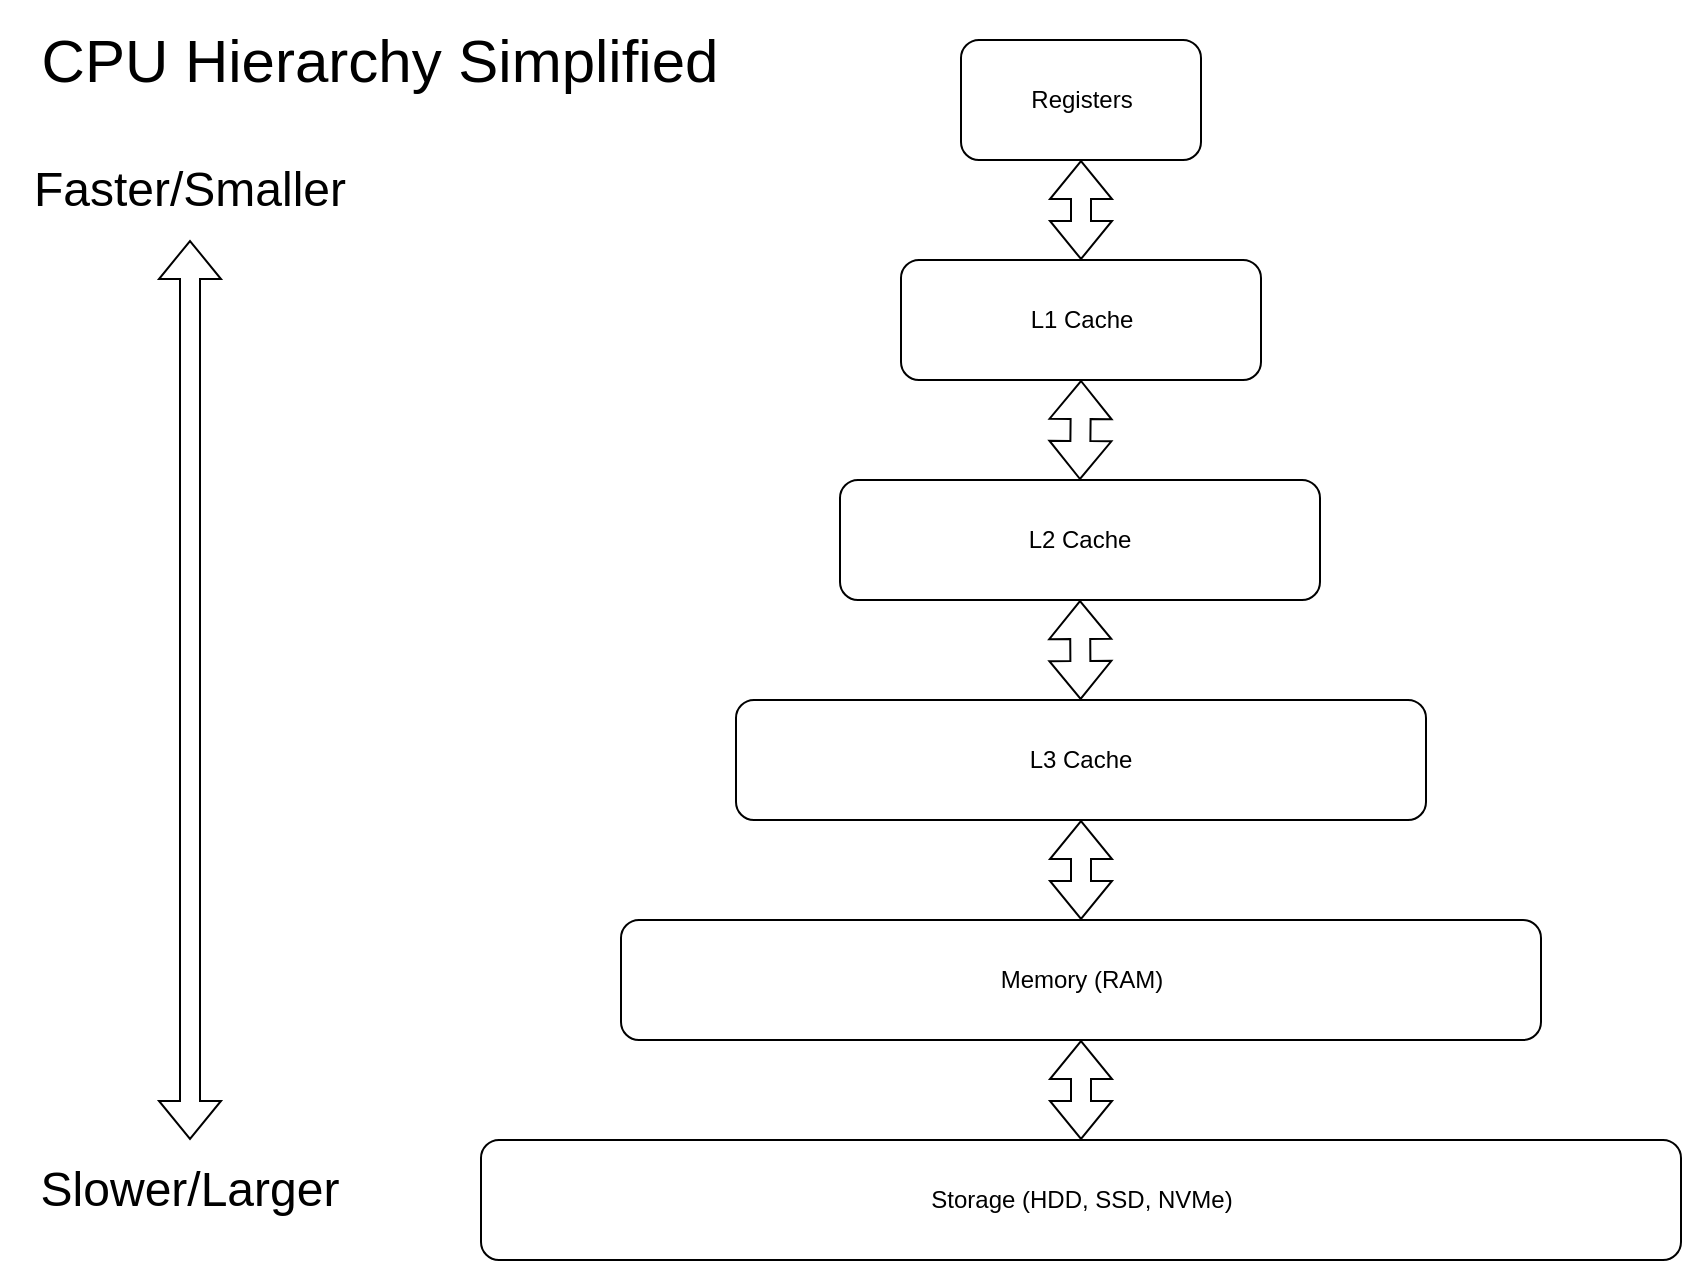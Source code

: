 <mxfile version="21.6.2">
  <diagram name="Page-1" id="jT81VOFueob0oWWeU9Mt">
    <mxGraphModel dx="792" dy="1151" grid="1" gridSize="10" guides="1" tooltips="1" connect="1" arrows="1" fold="1" page="1" pageScale="1" pageWidth="1100" pageHeight="850" math="0" shadow="0">
      <root>
        <mxCell id="0" />
        <mxCell id="1" parent="0" />
        <mxCell id="Kx07bvd-4rYV5RhQG2fd-19" value="Registers" style="rounded=1;whiteSpace=wrap;html=1;" parent="1" vertex="1">
          <mxGeometry x="490.5" y="30" width="120" height="60" as="geometry" />
        </mxCell>
        <mxCell id="Kx07bvd-4rYV5RhQG2fd-20" value="&lt;div&gt;L1 Cache&lt;/div&gt;" style="rounded=1;whiteSpace=wrap;html=1;" parent="1" vertex="1">
          <mxGeometry x="460.5" y="140" width="180" height="60" as="geometry" />
        </mxCell>
        <mxCell id="Kx07bvd-4rYV5RhQG2fd-21" value="L2 Cache" style="rounded=1;whiteSpace=wrap;html=1;" parent="1" vertex="1">
          <mxGeometry x="430" y="250" width="240" height="60" as="geometry" />
        </mxCell>
        <mxCell id="Kx07bvd-4rYV5RhQG2fd-22" value="L3 Cache" style="rounded=1;whiteSpace=wrap;html=1;" parent="1" vertex="1">
          <mxGeometry x="378" y="360" width="345" height="60" as="geometry" />
        </mxCell>
        <mxCell id="Kx07bvd-4rYV5RhQG2fd-23" value="Memory (RAM)" style="rounded=1;whiteSpace=wrap;html=1;" parent="1" vertex="1">
          <mxGeometry x="320.5" y="470" width="460" height="60" as="geometry" />
        </mxCell>
        <mxCell id="Kx07bvd-4rYV5RhQG2fd-24" value="Storage (HDD, SSD, NVMe)" style="rounded=1;whiteSpace=wrap;html=1;" parent="1" vertex="1">
          <mxGeometry x="250.5" y="580" width="600" height="60" as="geometry" />
        </mxCell>
        <mxCell id="Kx07bvd-4rYV5RhQG2fd-25" value="&lt;font style=&quot;font-size: 24px;&quot;&gt;Faster/Smaller&lt;/font&gt;" style="text;html=1;strokeColor=none;fillColor=none;align=center;verticalAlign=middle;whiteSpace=wrap;rounded=0;" parent="1" vertex="1">
          <mxGeometry x="10" y="80" width="190" height="50" as="geometry" />
        </mxCell>
        <mxCell id="Kx07bvd-4rYV5RhQG2fd-26" value="&lt;font style=&quot;font-size: 24px;&quot;&gt;Slower/Larger&lt;/font&gt;" style="text;html=1;strokeColor=none;fillColor=none;align=center;verticalAlign=middle;whiteSpace=wrap;rounded=0;" parent="1" vertex="1">
          <mxGeometry x="10" y="580" width="190" height="50" as="geometry" />
        </mxCell>
        <mxCell id="diblLVswrhK0cE1U2o6_-1" value="" style="shape=flexArrow;endArrow=classic;startArrow=classic;html=1;rounded=0;entryX=0.5;entryY=1;entryDx=0;entryDy=0;exitX=0.5;exitY=0;exitDx=0;exitDy=0;" edge="1" parent="1" source="Kx07bvd-4rYV5RhQG2fd-20" target="Kx07bvd-4rYV5RhQG2fd-19">
          <mxGeometry width="100" height="100" relative="1" as="geometry">
            <mxPoint x="510" y="170" as="sourcePoint" />
            <mxPoint x="610" y="70" as="targetPoint" />
          </mxGeometry>
        </mxCell>
        <mxCell id="diblLVswrhK0cE1U2o6_-2" value="" style="shape=flexArrow;endArrow=classic;startArrow=classic;html=1;rounded=0;entryX=0.5;entryY=1;entryDx=0;entryDy=0;exitX=0.5;exitY=0;exitDx=0;exitDy=0;" edge="1" parent="1" source="Kx07bvd-4rYV5RhQG2fd-21" target="Kx07bvd-4rYV5RhQG2fd-20">
          <mxGeometry width="100" height="100" relative="1" as="geometry">
            <mxPoint x="530" y="300" as="sourcePoint" />
            <mxPoint x="630" y="200" as="targetPoint" />
          </mxGeometry>
        </mxCell>
        <mxCell id="diblLVswrhK0cE1U2o6_-3" value="" style="shape=flexArrow;endArrow=classic;startArrow=classic;html=1;rounded=0;entryX=0.5;entryY=1;entryDx=0;entryDy=0;" edge="1" parent="1" source="Kx07bvd-4rYV5RhQG2fd-22" target="Kx07bvd-4rYV5RhQG2fd-21">
          <mxGeometry width="100" height="100" relative="1" as="geometry">
            <mxPoint x="530" y="410" as="sourcePoint" />
            <mxPoint x="630" y="310" as="targetPoint" />
          </mxGeometry>
        </mxCell>
        <mxCell id="diblLVswrhK0cE1U2o6_-4" value="" style="shape=flexArrow;endArrow=classic;startArrow=classic;html=1;rounded=0;entryX=0.5;entryY=1;entryDx=0;entryDy=0;exitX=0.5;exitY=0;exitDx=0;exitDy=0;" edge="1" parent="1" source="Kx07bvd-4rYV5RhQG2fd-23" target="Kx07bvd-4rYV5RhQG2fd-22">
          <mxGeometry width="100" height="100" relative="1" as="geometry">
            <mxPoint x="560" y="370" as="sourcePoint" />
            <mxPoint x="560" y="320" as="targetPoint" />
          </mxGeometry>
        </mxCell>
        <mxCell id="diblLVswrhK0cE1U2o6_-5" value="" style="shape=flexArrow;endArrow=classic;startArrow=classic;html=1;rounded=0;entryX=0.5;entryY=1;entryDx=0;entryDy=0;" edge="1" parent="1" source="Kx07bvd-4rYV5RhQG2fd-24" target="Kx07bvd-4rYV5RhQG2fd-23">
          <mxGeometry width="100" height="100" relative="1" as="geometry">
            <mxPoint x="561" y="480" as="sourcePoint" />
            <mxPoint x="561" y="430" as="targetPoint" />
          </mxGeometry>
        </mxCell>
        <mxCell id="diblLVswrhK0cE1U2o6_-6" value="" style="shape=flexArrow;endArrow=classic;startArrow=classic;html=1;rounded=0;entryX=0.5;entryY=1;entryDx=0;entryDy=0;" edge="1" parent="1" source="Kx07bvd-4rYV5RhQG2fd-26" target="Kx07bvd-4rYV5RhQG2fd-25">
          <mxGeometry width="100" height="100" relative="1" as="geometry">
            <mxPoint x="110" y="370" as="sourcePoint" />
            <mxPoint x="210" y="270" as="targetPoint" />
          </mxGeometry>
        </mxCell>
        <mxCell id="diblLVswrhK0cE1U2o6_-7" value="&lt;font style=&quot;font-size: 30px;&quot;&gt;CPU Hierarchy Simplified&lt;br&gt;&lt;/font&gt;" style="text;html=1;strokeColor=none;fillColor=none;align=center;verticalAlign=middle;whiteSpace=wrap;rounded=0;" vertex="1" parent="1">
          <mxGeometry x="10" y="10" width="380" height="60" as="geometry" />
        </mxCell>
      </root>
    </mxGraphModel>
  </diagram>
</mxfile>
